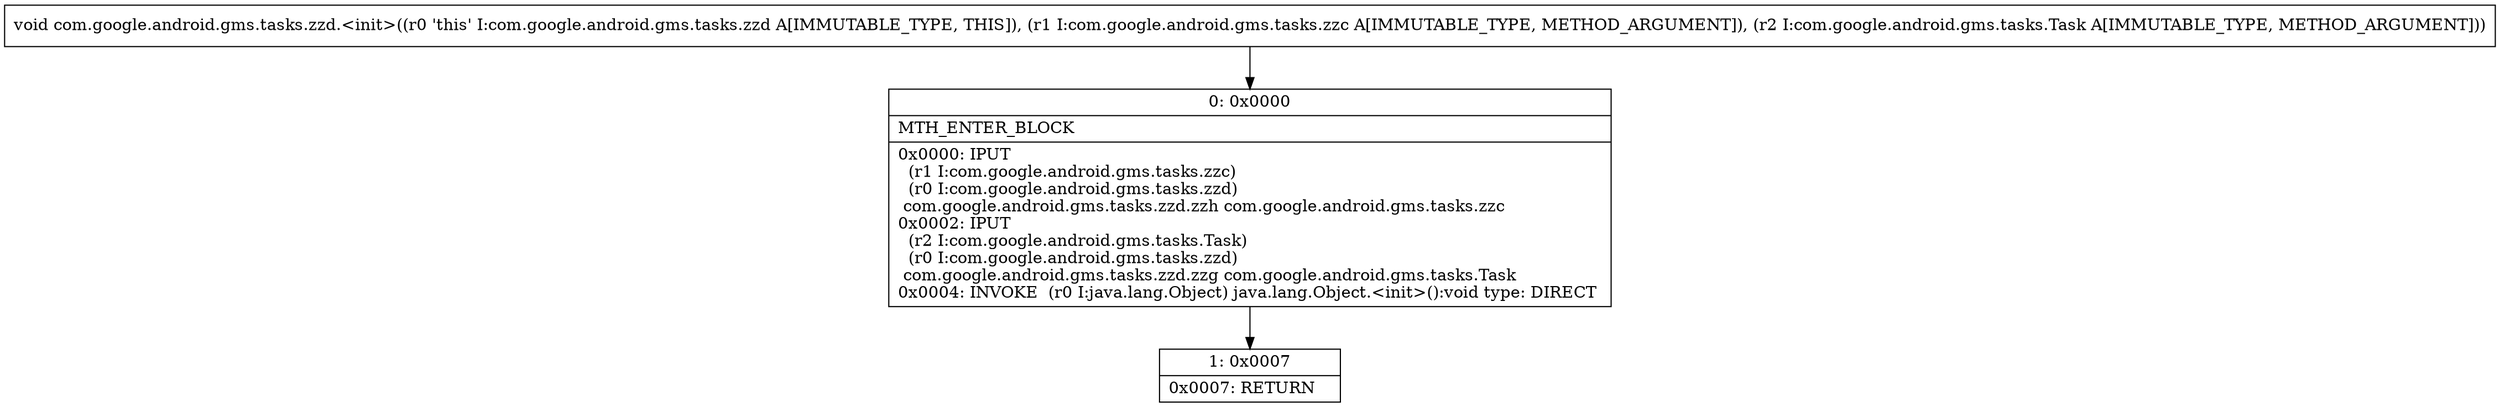 digraph "CFG forcom.google.android.gms.tasks.zzd.\<init\>(Lcom\/google\/android\/gms\/tasks\/zzc;Lcom\/google\/android\/gms\/tasks\/Task;)V" {
Node_0 [shape=record,label="{0\:\ 0x0000|MTH_ENTER_BLOCK\l|0x0000: IPUT  \l  (r1 I:com.google.android.gms.tasks.zzc)\l  (r0 I:com.google.android.gms.tasks.zzd)\l com.google.android.gms.tasks.zzd.zzh com.google.android.gms.tasks.zzc \l0x0002: IPUT  \l  (r2 I:com.google.android.gms.tasks.Task)\l  (r0 I:com.google.android.gms.tasks.zzd)\l com.google.android.gms.tasks.zzd.zzg com.google.android.gms.tasks.Task \l0x0004: INVOKE  (r0 I:java.lang.Object) java.lang.Object.\<init\>():void type: DIRECT \l}"];
Node_1 [shape=record,label="{1\:\ 0x0007|0x0007: RETURN   \l}"];
MethodNode[shape=record,label="{void com.google.android.gms.tasks.zzd.\<init\>((r0 'this' I:com.google.android.gms.tasks.zzd A[IMMUTABLE_TYPE, THIS]), (r1 I:com.google.android.gms.tasks.zzc A[IMMUTABLE_TYPE, METHOD_ARGUMENT]), (r2 I:com.google.android.gms.tasks.Task A[IMMUTABLE_TYPE, METHOD_ARGUMENT])) }"];
MethodNode -> Node_0;
Node_0 -> Node_1;
}

